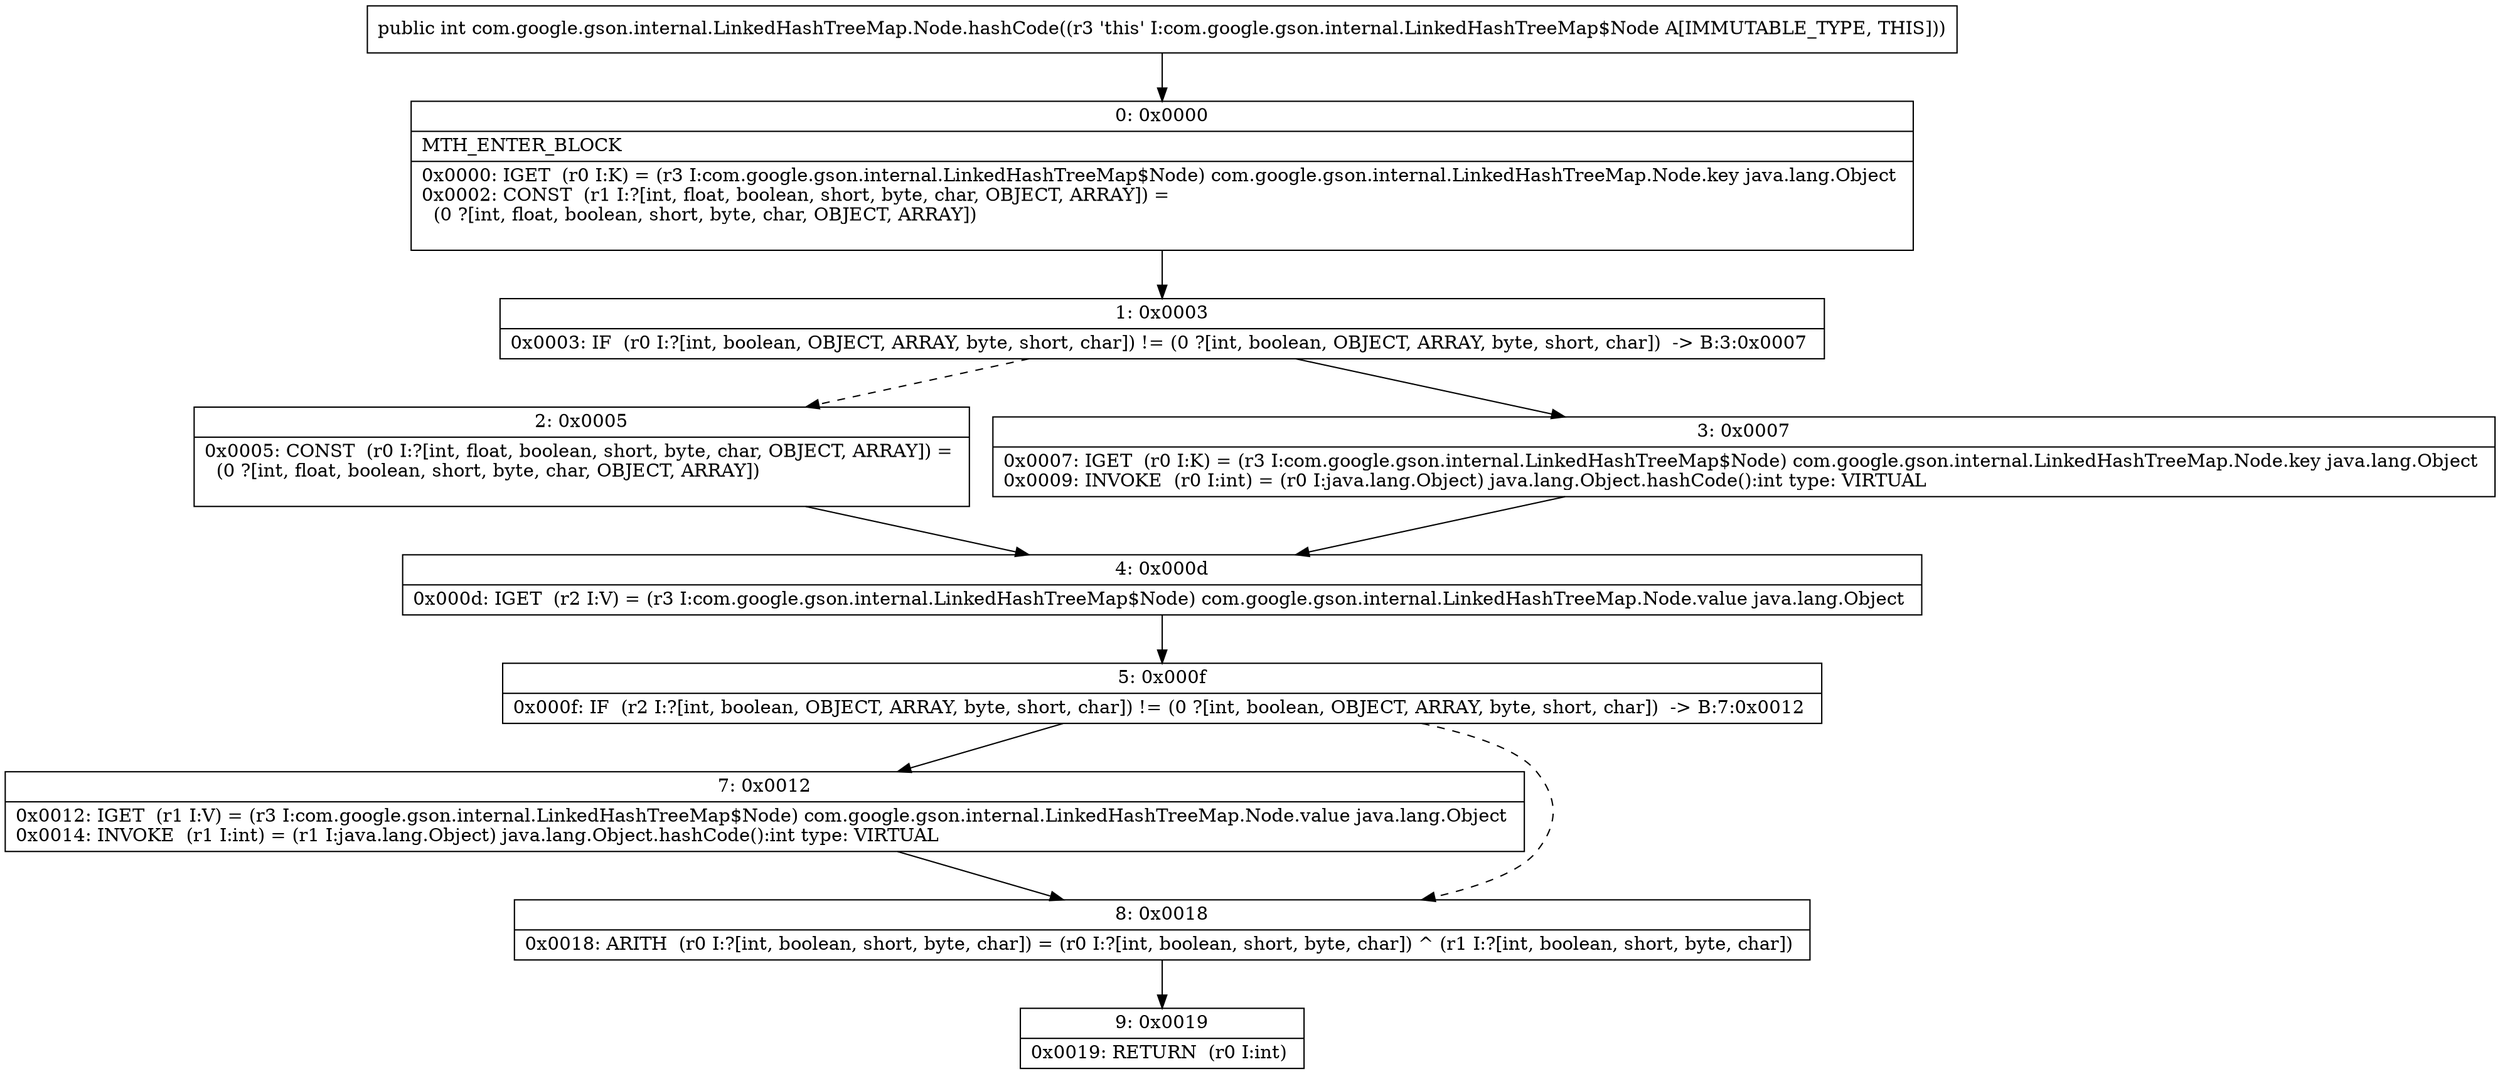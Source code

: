 digraph "CFG forcom.google.gson.internal.LinkedHashTreeMap.Node.hashCode()I" {
Node_0 [shape=record,label="{0\:\ 0x0000|MTH_ENTER_BLOCK\l|0x0000: IGET  (r0 I:K) = (r3 I:com.google.gson.internal.LinkedHashTreeMap$Node) com.google.gson.internal.LinkedHashTreeMap.Node.key java.lang.Object \l0x0002: CONST  (r1 I:?[int, float, boolean, short, byte, char, OBJECT, ARRAY]) = \l  (0 ?[int, float, boolean, short, byte, char, OBJECT, ARRAY])\l \l}"];
Node_1 [shape=record,label="{1\:\ 0x0003|0x0003: IF  (r0 I:?[int, boolean, OBJECT, ARRAY, byte, short, char]) != (0 ?[int, boolean, OBJECT, ARRAY, byte, short, char])  \-\> B:3:0x0007 \l}"];
Node_2 [shape=record,label="{2\:\ 0x0005|0x0005: CONST  (r0 I:?[int, float, boolean, short, byte, char, OBJECT, ARRAY]) = \l  (0 ?[int, float, boolean, short, byte, char, OBJECT, ARRAY])\l \l}"];
Node_3 [shape=record,label="{3\:\ 0x0007|0x0007: IGET  (r0 I:K) = (r3 I:com.google.gson.internal.LinkedHashTreeMap$Node) com.google.gson.internal.LinkedHashTreeMap.Node.key java.lang.Object \l0x0009: INVOKE  (r0 I:int) = (r0 I:java.lang.Object) java.lang.Object.hashCode():int type: VIRTUAL \l}"];
Node_4 [shape=record,label="{4\:\ 0x000d|0x000d: IGET  (r2 I:V) = (r3 I:com.google.gson.internal.LinkedHashTreeMap$Node) com.google.gson.internal.LinkedHashTreeMap.Node.value java.lang.Object \l}"];
Node_5 [shape=record,label="{5\:\ 0x000f|0x000f: IF  (r2 I:?[int, boolean, OBJECT, ARRAY, byte, short, char]) != (0 ?[int, boolean, OBJECT, ARRAY, byte, short, char])  \-\> B:7:0x0012 \l}"];
Node_7 [shape=record,label="{7\:\ 0x0012|0x0012: IGET  (r1 I:V) = (r3 I:com.google.gson.internal.LinkedHashTreeMap$Node) com.google.gson.internal.LinkedHashTreeMap.Node.value java.lang.Object \l0x0014: INVOKE  (r1 I:int) = (r1 I:java.lang.Object) java.lang.Object.hashCode():int type: VIRTUAL \l}"];
Node_8 [shape=record,label="{8\:\ 0x0018|0x0018: ARITH  (r0 I:?[int, boolean, short, byte, char]) = (r0 I:?[int, boolean, short, byte, char]) ^ (r1 I:?[int, boolean, short, byte, char]) \l}"];
Node_9 [shape=record,label="{9\:\ 0x0019|0x0019: RETURN  (r0 I:int) \l}"];
MethodNode[shape=record,label="{public int com.google.gson.internal.LinkedHashTreeMap.Node.hashCode((r3 'this' I:com.google.gson.internal.LinkedHashTreeMap$Node A[IMMUTABLE_TYPE, THIS])) }"];
MethodNode -> Node_0;
Node_0 -> Node_1;
Node_1 -> Node_2[style=dashed];
Node_1 -> Node_3;
Node_2 -> Node_4;
Node_3 -> Node_4;
Node_4 -> Node_5;
Node_5 -> Node_7;
Node_5 -> Node_8[style=dashed];
Node_7 -> Node_8;
Node_8 -> Node_9;
}

